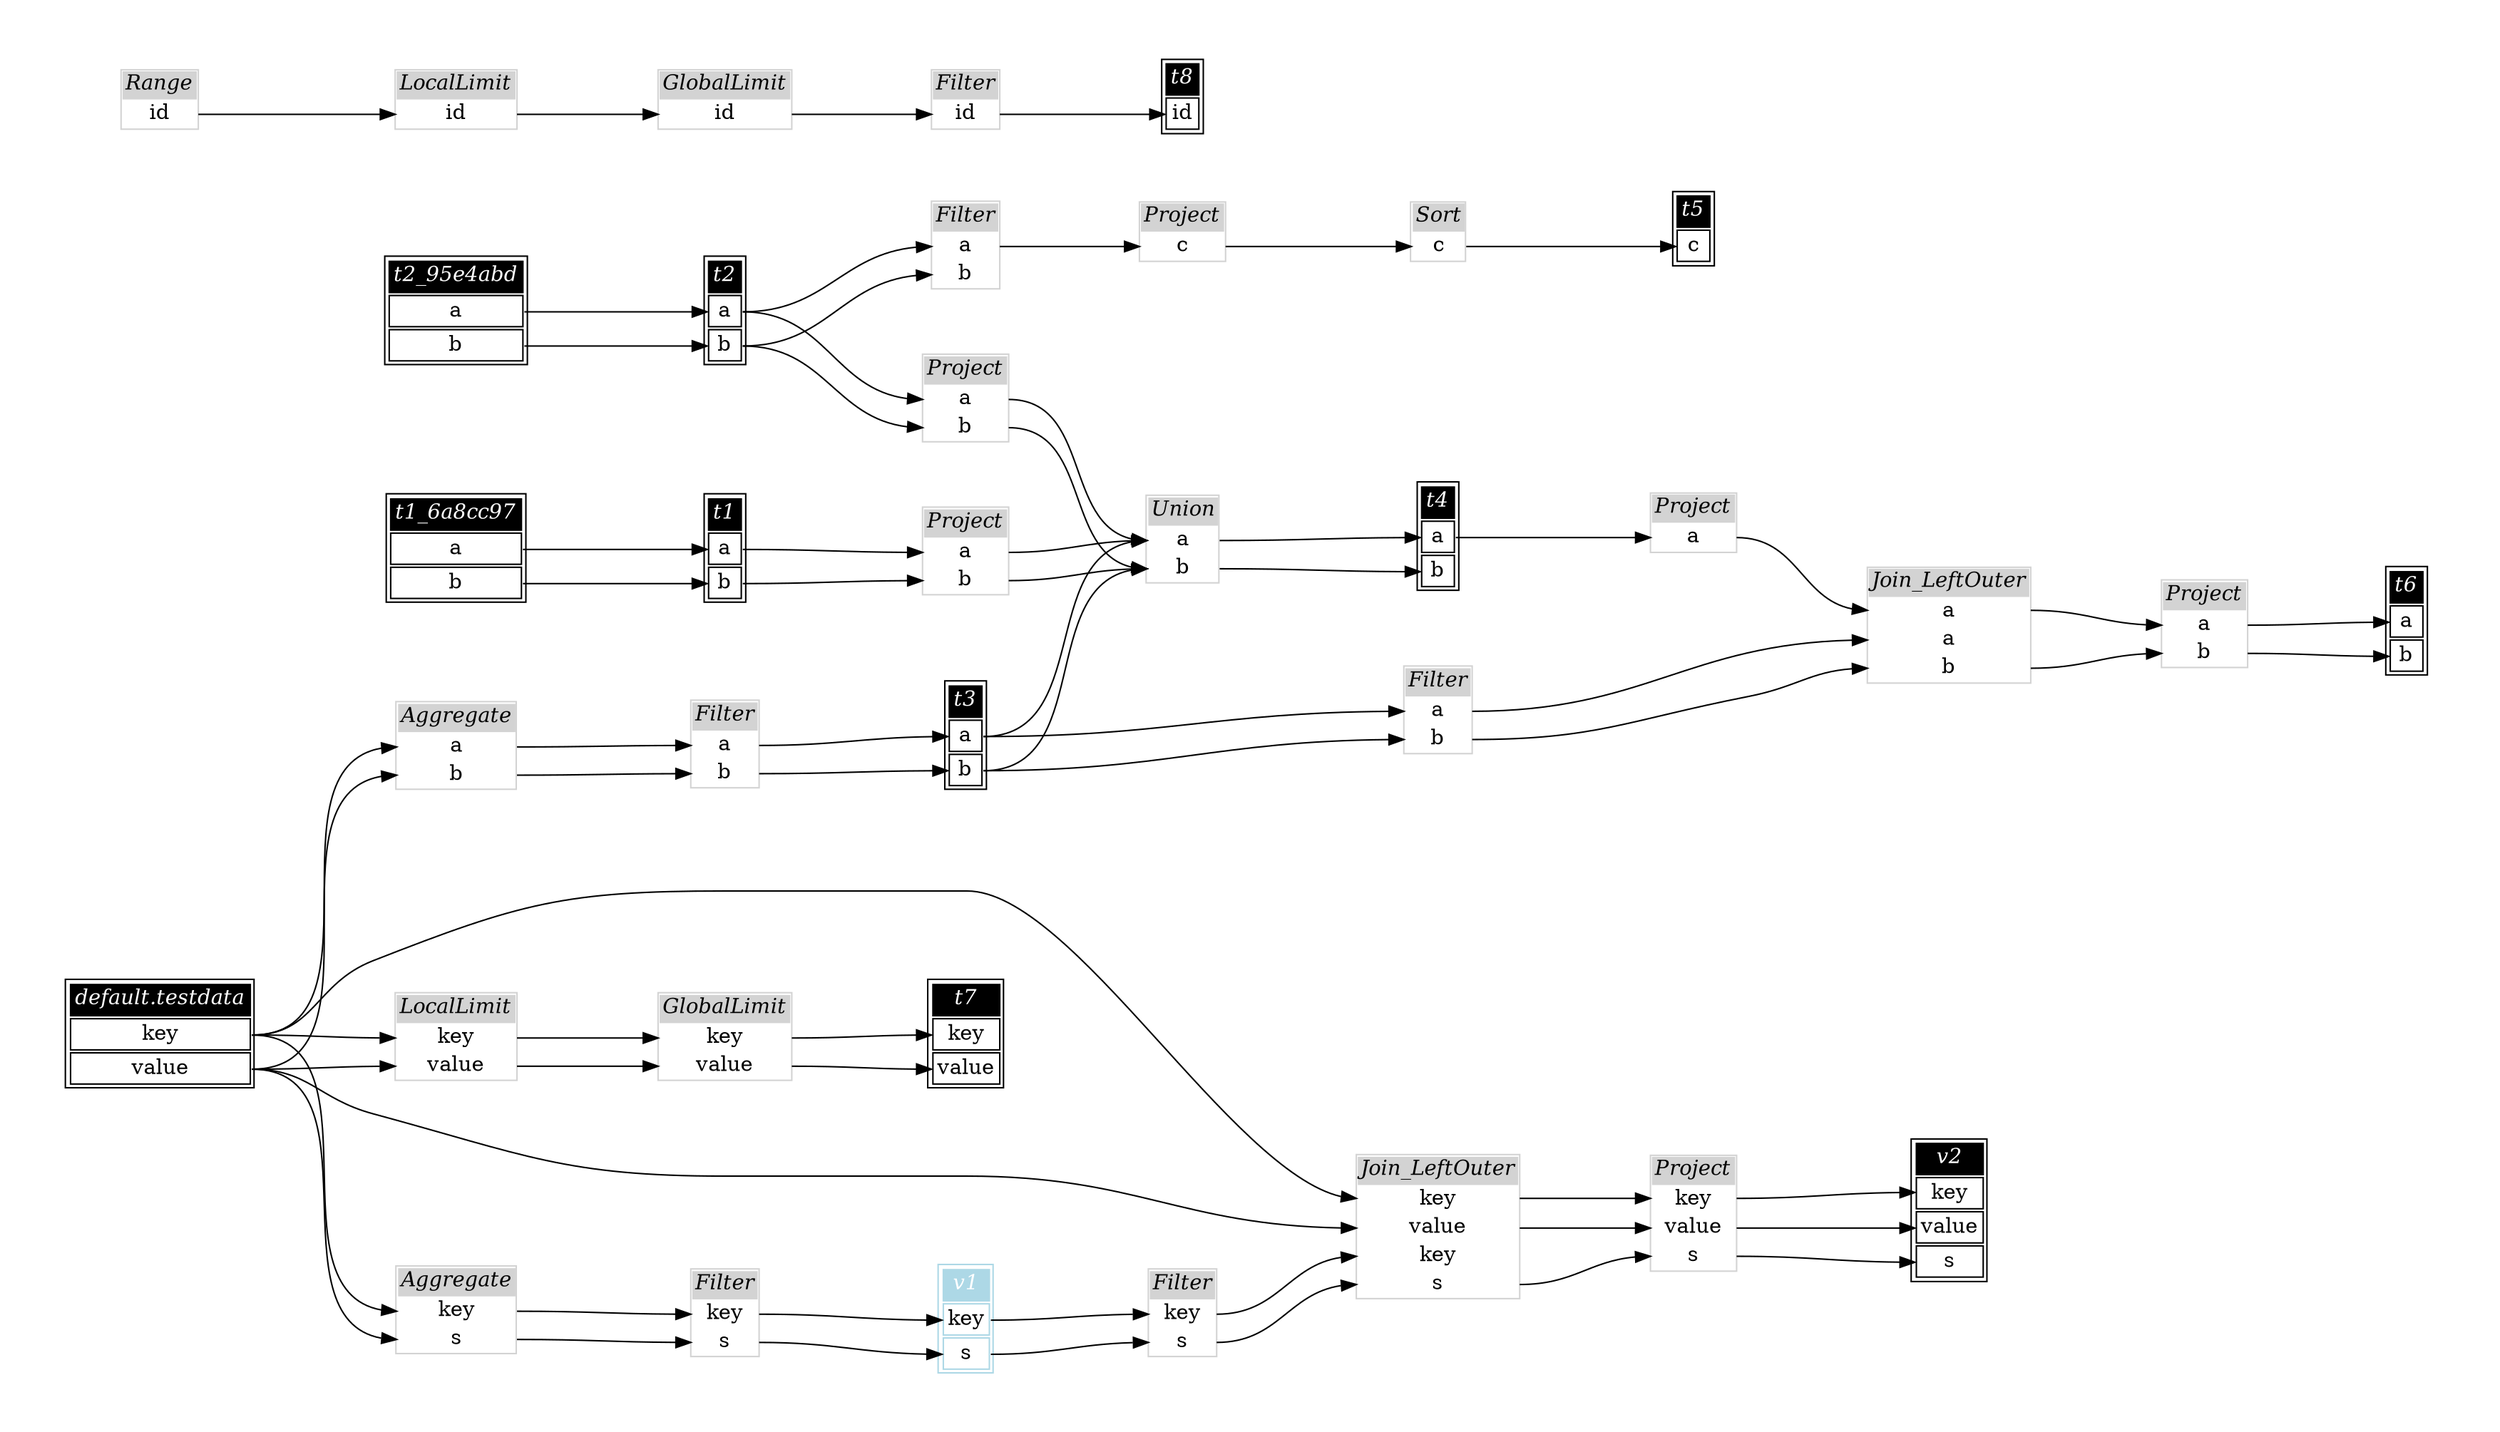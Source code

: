// Automatically generated by SQLFlowTestSuite


digraph {
  graph [pad="0.5" nodesep="0.5" ranksep="1" fontname="Helvetica" rankdir=LR];
  node [shape=plaintext]

  
"Aggregate_a813320" [label=<
<table color="lightgray" border="1" cellborder="0" cellspacing="0">
  <tr><td bgcolor="lightgray" port="nodeName"><i>Aggregate</i></td></tr>
  <tr><td port="0">key</td></tr>
<tr><td port="1">s</td></tr>
</table>>];
     

"Aggregate_af2ecf7" [label=<
<table color="lightgray" border="1" cellborder="0" cellspacing="0">
  <tr><td bgcolor="lightgray" port="nodeName"><i>Aggregate</i></td></tr>
  <tr><td port="0">a</td></tr>
<tr><td port="1">b</td></tr>
</table>>];
     

"Filter_340bddd" [label=<
<table color="lightgray" border="1" cellborder="0" cellspacing="0">
  <tr><td bgcolor="lightgray" port="nodeName"><i>Filter</i></td></tr>
  <tr><td port="0">a</td></tr>
<tr><td port="1">b</td></tr>
</table>>];
     

"Filter_44f74cb" [label=<
<table color="lightgray" border="1" cellborder="0" cellspacing="0">
  <tr><td bgcolor="lightgray" port="nodeName"><i>Filter</i></td></tr>
  <tr><td port="0">id</td></tr>
</table>>];
     

"Filter_5134b8b" [label=<
<table color="lightgray" border="1" cellborder="0" cellspacing="0">
  <tr><td bgcolor="lightgray" port="nodeName"><i>Filter</i></td></tr>
  <tr><td port="0">key</td></tr>
<tr><td port="1">s</td></tr>
</table>>];
     

"Filter_73c8945" [label=<
<table color="lightgray" border="1" cellborder="0" cellspacing="0">
  <tr><td bgcolor="lightgray" port="nodeName"><i>Filter</i></td></tr>
  <tr><td port="0">a</td></tr>
<tr><td port="1">b</td></tr>
</table>>];
     

"Filter_89be76a" [label=<
<table color="lightgray" border="1" cellborder="0" cellspacing="0">
  <tr><td bgcolor="lightgray" port="nodeName"><i>Filter</i></td></tr>
  <tr><td port="0">a</td></tr>
<tr><td port="1">b</td></tr>
</table>>];
     

"Filter_ea851ed" [label=<
<table color="lightgray" border="1" cellborder="0" cellspacing="0">
  <tr><td bgcolor="lightgray" port="nodeName"><i>Filter</i></td></tr>
  <tr><td port="0">key</td></tr>
<tr><td port="1">s</td></tr>
</table>>];
     

"GlobalLimit_6af6279" [label=<
<table color="lightgray" border="1" cellborder="0" cellspacing="0">
  <tr><td bgcolor="lightgray" port="nodeName"><i>GlobalLimit</i></td></tr>
  <tr><td port="0">id</td></tr>
</table>>];
     

"GlobalLimit_e197806" [label=<
<table color="lightgray" border="1" cellborder="0" cellspacing="0">
  <tr><td bgcolor="lightgray" port="nodeName"><i>GlobalLimit</i></td></tr>
  <tr><td port="0">key</td></tr>
<tr><td port="1">value</td></tr>
</table>>];
     

"Join_LeftOuter_4fb9052" [label=<
<table color="lightgray" border="1" cellborder="0" cellspacing="0">
  <tr><td bgcolor="lightgray" port="nodeName"><i>Join_LeftOuter</i></td></tr>
  <tr><td port="0">a</td></tr>
<tr><td port="1">a</td></tr>
<tr><td port="2">b</td></tr>
</table>>];
     

"Join_LeftOuter_76f8b0d" [label=<
<table color="lightgray" border="1" cellborder="0" cellspacing="0">
  <tr><td bgcolor="lightgray" port="nodeName"><i>Join_LeftOuter</i></td></tr>
  <tr><td port="0">key</td></tr>
<tr><td port="1">value</td></tr>
<tr><td port="2">key</td></tr>
<tr><td port="3">s</td></tr>
</table>>];
     

"LocalLimit_2fd0bf2" [label=<
<table color="lightgray" border="1" cellborder="0" cellspacing="0">
  <tr><td bgcolor="lightgray" port="nodeName"><i>LocalLimit</i></td></tr>
  <tr><td port="0">id</td></tr>
</table>>];
     

"LocalLimit_71aa5a7" [label=<
<table color="lightgray" border="1" cellborder="0" cellspacing="0">
  <tr><td bgcolor="lightgray" port="nodeName"><i>LocalLimit</i></td></tr>
  <tr><td port="0">key</td></tr>
<tr><td port="1">value</td></tr>
</table>>];
     

"Project_6844d35" [label=<
<table color="lightgray" border="1" cellborder="0" cellspacing="0">
  <tr><td bgcolor="lightgray" port="nodeName"><i>Project</i></td></tr>
  <tr><td port="0">a</td></tr>
<tr><td port="1">b</td></tr>
</table>>];
     

"Project_959ae98" [label=<
<table color="lightgray" border="1" cellborder="0" cellspacing="0">
  <tr><td bgcolor="lightgray" port="nodeName"><i>Project</i></td></tr>
  <tr><td port="0">key</td></tr>
<tr><td port="1">value</td></tr>
<tr><td port="2">s</td></tr>
</table>>];
     

"Project_95b6fd9" [label=<
<table color="lightgray" border="1" cellborder="0" cellspacing="0">
  <tr><td bgcolor="lightgray" port="nodeName"><i>Project</i></td></tr>
  <tr><td port="0">c</td></tr>
</table>>];
     

"Project_ccc0a4b" [label=<
<table color="lightgray" border="1" cellborder="0" cellspacing="0">
  <tr><td bgcolor="lightgray" port="nodeName"><i>Project</i></td></tr>
  <tr><td port="0">a</td></tr>
</table>>];
     

"Project_e4c2371" [label=<
<table color="lightgray" border="1" cellborder="0" cellspacing="0">
  <tr><td bgcolor="lightgray" port="nodeName"><i>Project</i></td></tr>
  <tr><td port="0">a</td></tr>
<tr><td port="1">b</td></tr>
</table>>];
     

"Project_ed6b4bf" [label=<
<table color="lightgray" border="1" cellborder="0" cellspacing="0">
  <tr><td bgcolor="lightgray" port="nodeName"><i>Project</i></td></tr>
  <tr><td port="0">a</td></tr>
<tr><td port="1">b</td></tr>
</table>>];
     

"Range_5b28873" [label=<
<table color="lightgray" border="1" cellborder="0" cellspacing="0">
  <tr><td bgcolor="lightgray" port="nodeName"><i>Range</i></td></tr>
  <tr><td port="0">id</td></tr>
</table>>];
     

"Sort_bab0114" [label=<
<table color="lightgray" border="1" cellborder="0" cellspacing="0">
  <tr><td bgcolor="lightgray" port="nodeName"><i>Sort</i></td></tr>
  <tr><td port="0">c</td></tr>
</table>>];
     

"Union_e15fe34" [label=<
<table color="lightgray" border="1" cellborder="0" cellspacing="0">
  <tr><td bgcolor="lightgray" port="nodeName"><i>Union</i></td></tr>
  <tr><td port="0">a</td></tr>
<tr><td port="1">b</td></tr>
</table>>];
     

"default.testdata" [color="black" label=<
<table>
  <tr><td bgcolor="black" port="nodeName"><i><font color="white">default.testdata</font></i></td></tr>
  <tr><td port="0">key</td></tr>
<tr><td port="1">value</td></tr>
</table>>];
     

"t1" [color="black" label=<
<table>
  <tr><td bgcolor="black" port="nodeName"><i><font color="white">t1</font></i></td></tr>
  <tr><td port="0">a</td></tr>
<tr><td port="1">b</td></tr>
</table>>];
     

"t1_6a8cc97" [color="black" label=<
<table>
  <tr><td bgcolor="black" port="nodeName"><i><font color="white">t1_6a8cc97</font></i></td></tr>
  <tr><td port="0">a</td></tr>
<tr><td port="1">b</td></tr>
</table>>];
     

"t2" [color="black" label=<
<table>
  <tr><td bgcolor="black" port="nodeName"><i><font color="white">t2</font></i></td></tr>
  <tr><td port="0">a</td></tr>
<tr><td port="1">b</td></tr>
</table>>];
     

"t2_95e4abd" [color="black" label=<
<table>
  <tr><td bgcolor="black" port="nodeName"><i><font color="white">t2_95e4abd</font></i></td></tr>
  <tr><td port="0">a</td></tr>
<tr><td port="1">b</td></tr>
</table>>];
     

"t3" [color="black" label=<
<table>
  <tr><td bgcolor="black" port="nodeName"><i><font color="white">t3</font></i></td></tr>
  <tr><td port="0">a</td></tr>
<tr><td port="1">b</td></tr>
</table>>];
     

"t4" [color="black" label=<
<table>
  <tr><td bgcolor="black" port="nodeName"><i><font color="white">t4</font></i></td></tr>
  <tr><td port="0">a</td></tr>
<tr><td port="1">b</td></tr>
</table>>];
     

"t5" [color="black" label=<
<table>
  <tr><td bgcolor="black" port="nodeName"><i><font color="white">t5</font></i></td></tr>
  <tr><td port="0">c</td></tr>
</table>>];
     

"t6" [color="black" label=<
<table>
  <tr><td bgcolor="black" port="nodeName"><i><font color="white">t6</font></i></td></tr>
  <tr><td port="0">a</td></tr>
<tr><td port="1">b</td></tr>
</table>>];
     

"t7" [color="black" label=<
<table>
  <tr><td bgcolor="black" port="nodeName"><i><font color="white">t7</font></i></td></tr>
  <tr><td port="0">key</td></tr>
<tr><td port="1">value</td></tr>
</table>>];
     

"t8" [color="black" label=<
<table>
  <tr><td bgcolor="black" port="nodeName"><i><font color="white">t8</font></i></td></tr>
  <tr><td port="0">id</td></tr>
</table>>];
     

"v1" [color="lightblue" label=<
<table>
  <tr><td bgcolor="lightblue" port="nodeName"><i><font color="white">v1</font></i></td></tr>
  <tr><td port="0">key</td></tr>
<tr><td port="1">s</td></tr>
</table>>];
     

"v2" [color="black" label=<
<table>
  <tr><td bgcolor="black" port="nodeName"><i><font color="white">v2</font></i></td></tr>
  <tr><td port="0">key</td></tr>
<tr><td port="1">value</td></tr>
<tr><td port="2">s</td></tr>
</table>>];
     
  "Aggregate_a813320":0 -> "Filter_5134b8b":0;
"Aggregate_a813320":1 -> "Filter_5134b8b":1;
"Aggregate_af2ecf7":0 -> "Filter_340bddd":0;
"Aggregate_af2ecf7":1 -> "Filter_340bddd":1;
"Filter_340bddd":0 -> "t3":0;
"Filter_340bddd":1 -> "t3":1;
"Filter_44f74cb":0 -> "t8":0;
"Filter_5134b8b":0 -> "v1":0;
"Filter_5134b8b":1 -> "v1":1;
"Filter_73c8945":0 -> "Project_95b6fd9":0;
"Filter_89be76a":0 -> "Join_LeftOuter_4fb9052":1;
"Filter_89be76a":1 -> "Join_LeftOuter_4fb9052":2;
"Filter_ea851ed":0 -> "Join_LeftOuter_76f8b0d":2;
"Filter_ea851ed":1 -> "Join_LeftOuter_76f8b0d":3;
"GlobalLimit_6af6279":0 -> "Filter_44f74cb":0;
"GlobalLimit_e197806":0 -> "t7":0;
"GlobalLimit_e197806":1 -> "t7":1;
"Join_LeftOuter_4fb9052":0 -> "Project_6844d35":0;
"Join_LeftOuter_4fb9052":2 -> "Project_6844d35":1;
"Join_LeftOuter_76f8b0d":0 -> "Project_959ae98":0;
"Join_LeftOuter_76f8b0d":1 -> "Project_959ae98":1;
"Join_LeftOuter_76f8b0d":3 -> "Project_959ae98":2;
"LocalLimit_2fd0bf2":0 -> "GlobalLimit_6af6279":0;
"LocalLimit_71aa5a7":0 -> "GlobalLimit_e197806":0;
"LocalLimit_71aa5a7":1 -> "GlobalLimit_e197806":1;
"Project_6844d35":0 -> "t6":0;
"Project_6844d35":1 -> "t6":1;
"Project_959ae98":0 -> "v2":0;
"Project_959ae98":1 -> "v2":1;
"Project_959ae98":2 -> "v2":2;
"Project_95b6fd9":0 -> "Sort_bab0114":0;
"Project_ccc0a4b":0 -> "Join_LeftOuter_4fb9052":0;
"Project_e4c2371":0 -> "Union_e15fe34":0;
"Project_e4c2371":1 -> "Union_e15fe34":1;
"Project_ed6b4bf":0 -> "Union_e15fe34":0;
"Project_ed6b4bf":1 -> "Union_e15fe34":1;
"Range_5b28873":0 -> "LocalLimit_2fd0bf2":0;
"Sort_bab0114":0 -> "t5":0;
"Union_e15fe34":0 -> "t4":0;
"Union_e15fe34":1 -> "t4":1;
"default.testdata":0 -> "Aggregate_a813320":0;
"default.testdata":0 -> "Aggregate_af2ecf7":0;
"default.testdata":0 -> "Join_LeftOuter_76f8b0d":0;
"default.testdata":0 -> "LocalLimit_71aa5a7":0;
"default.testdata":1 -> "Aggregate_a813320":1;
"default.testdata":1 -> "Aggregate_af2ecf7":1;
"default.testdata":1 -> "Join_LeftOuter_76f8b0d":1;
"default.testdata":1 -> "LocalLimit_71aa5a7":1;
"t1":0 -> "Project_ed6b4bf":0;
"t1":1 -> "Project_ed6b4bf":1;
"t1_6a8cc97":0 -> "t1":0;
"t1_6a8cc97":1 -> "t1":1;
"t2":0 -> "Filter_73c8945":0;
"t2":0 -> "Project_e4c2371":0;
"t2":1 -> "Filter_73c8945":1;
"t2":1 -> "Project_e4c2371":1;
"t2_95e4abd":0 -> "t2":0;
"t2_95e4abd":1 -> "t2":1;
"t3":0 -> "Filter_89be76a":0;
"t3":0 -> "Union_e15fe34":0;
"t3":1 -> "Filter_89be76a":1;
"t3":1 -> "Union_e15fe34":1;
"t4":0 -> "Project_ccc0a4b":0;
"v1":0 -> "Filter_ea851ed":0;
"v1":1 -> "Filter_ea851ed":1;
}
       